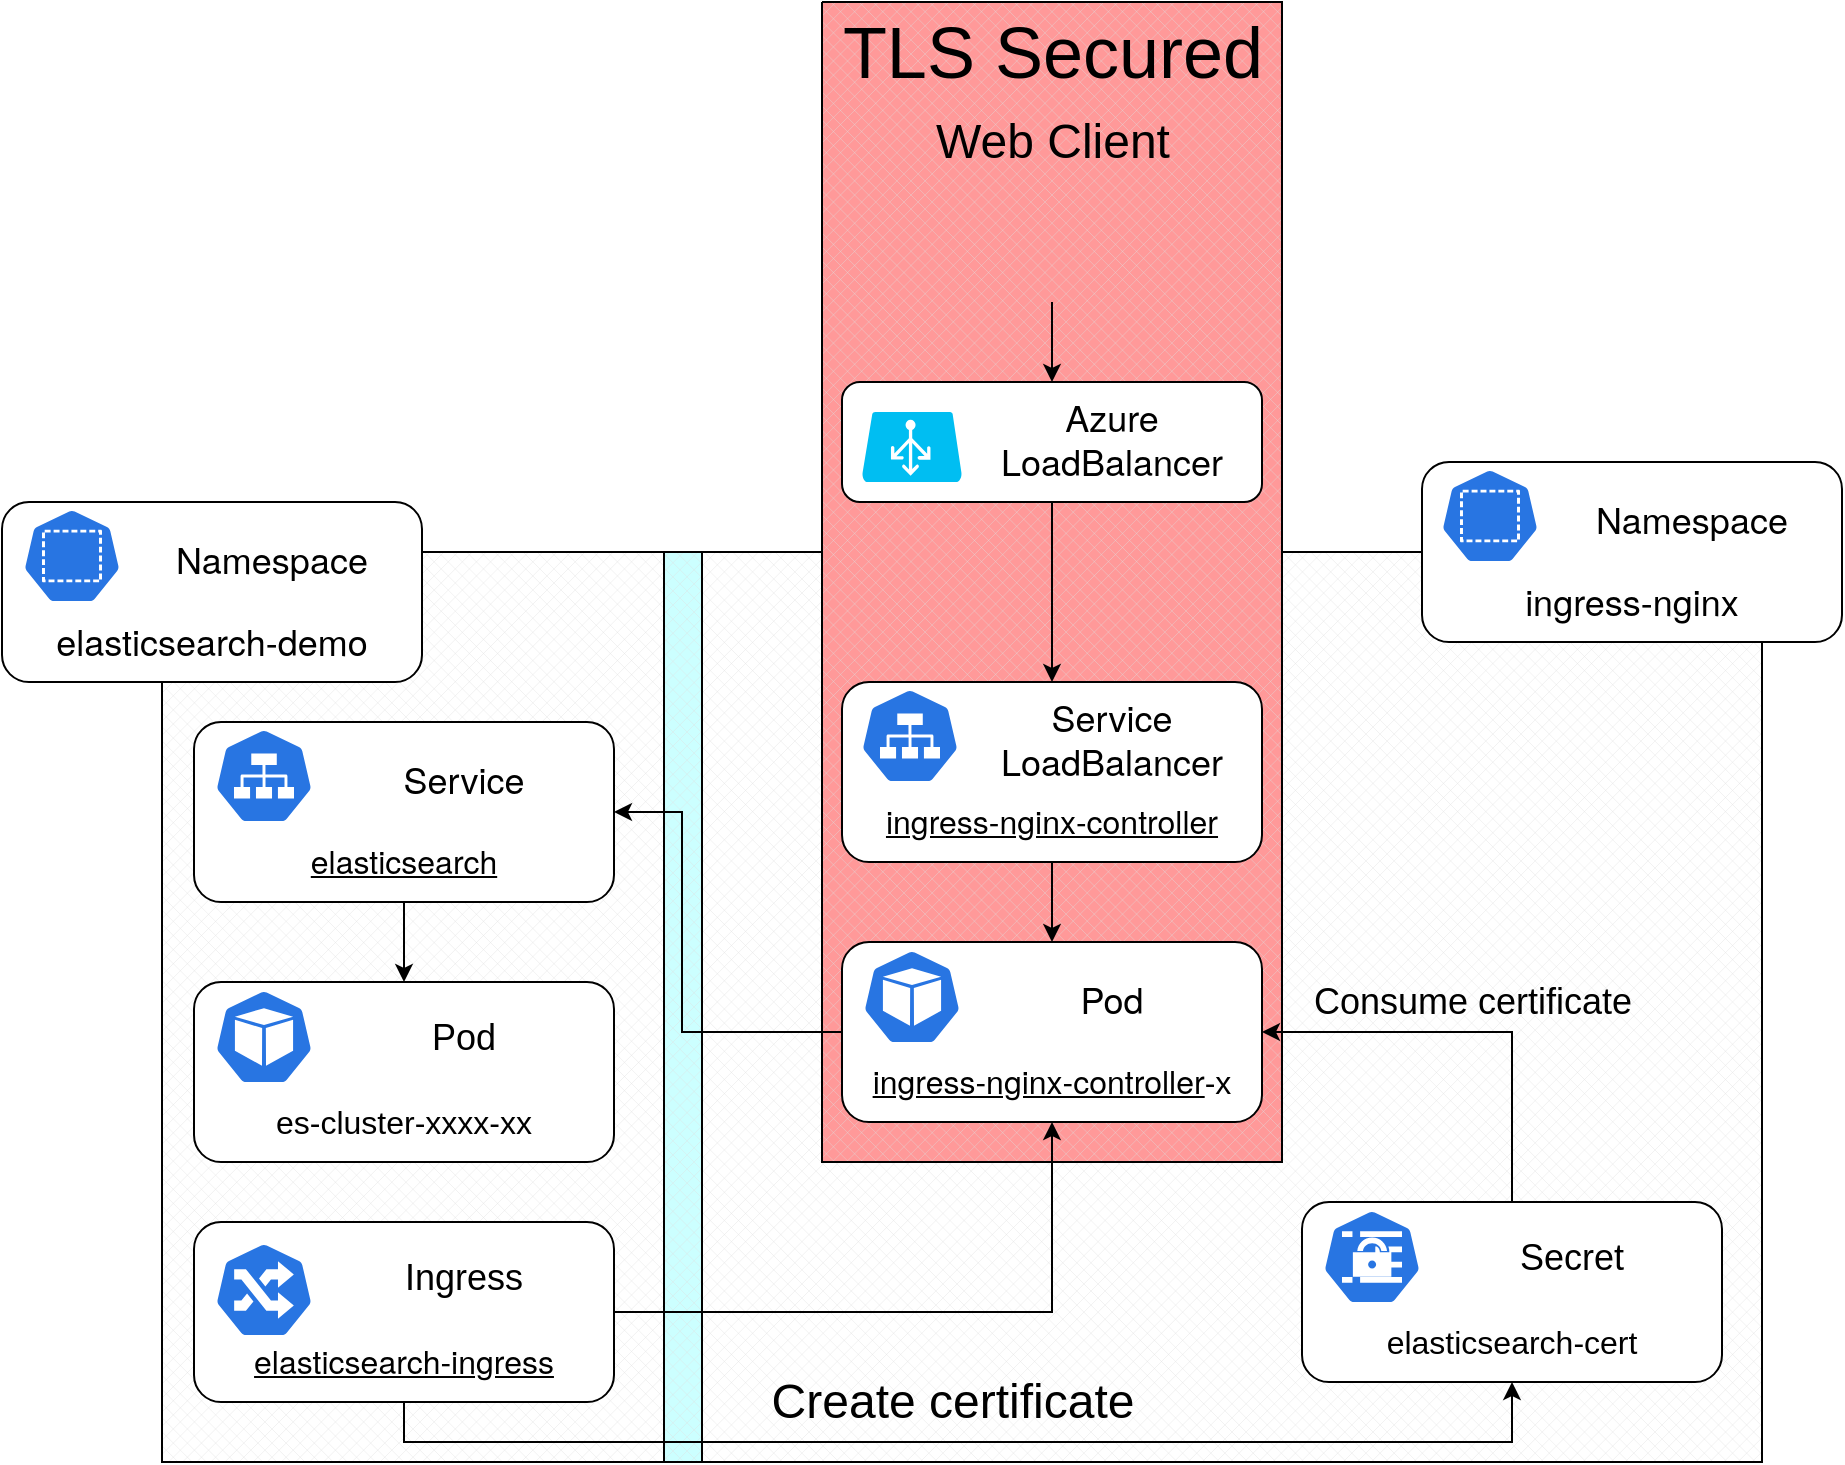<mxfile version="13.8.8" type="device"><diagram id="f106602c-feb2-e66a-4537-3a34d633f6aa" name="Page-1"><mxGraphModel dx="1205" dy="1103" grid="1" gridSize="10" guides="1" tooltips="1" connect="1" arrows="1" fold="1" page="1" pageScale="1" pageWidth="1169" pageHeight="827" background="#ffffff" math="0" shadow="0"><root><mxCell id="0"/><mxCell id="1" parent="0"/><mxCell id="qlWul1F0gN1SjXc7FqeV-1132" value="" style="verticalLabelPosition=bottom;verticalAlign=top;html=1;shape=mxgraph.basic.patternFillRect;fillStyle=diagGrid;step=5;fillStrokeWidth=0.2;fillStrokeColor=#dddddd;fillColor=#CCFFFF;" vertex="1" parent="1"><mxGeometry x="1260" y="645" width="800" height="455" as="geometry"/></mxCell><mxCell id="qlWul1F0gN1SjXc7FqeV-1127" value="" style="verticalLabelPosition=bottom;verticalAlign=top;html=1;shape=mxgraph.basic.patternFillRect;fillStyle=diagGrid;step=5;fillStrokeWidth=0.2;fillStrokeColor=#dddddd;" vertex="1" parent="1"><mxGeometry x="1530" y="645" width="530" height="455" as="geometry"/></mxCell><mxCell id="qlWul1F0gN1SjXc7FqeV-1128" value="" style="verticalLabelPosition=bottom;verticalAlign=top;html=1;shape=mxgraph.basic.patternFillRect;fillStyle=diagGrid;step=5;fillStrokeWidth=0.2;fillStrokeColor=#dddddd;fillColor=#FF9999;" vertex="1" parent="1"><mxGeometry x="1590" y="370" width="230" height="580" as="geometry"/></mxCell><mxCell id="qlWul1F0gN1SjXc7FqeV-1047" value="" style="verticalLabelPosition=bottom;verticalAlign=top;html=1;shape=mxgraph.basic.patternFillRect;fillStyle=diagGrid;step=5;fillStrokeWidth=0.2;fillStrokeColor=#dddddd;" vertex="1" parent="1"><mxGeometry x="1260" y="645" width="251" height="455" as="geometry"/></mxCell><mxCell id="qlWul1F0gN1SjXc7FqeV-1048" value="" style="group" vertex="1" connectable="0" parent="1"><mxGeometry x="1600" y="710" width="210" height="90" as="geometry"/></mxCell><mxCell id="qlWul1F0gN1SjXc7FqeV-1049" value="" style="rounded=1;whiteSpace=wrap;html=1;" vertex="1" parent="qlWul1F0gN1SjXc7FqeV-1048"><mxGeometry width="210" height="90" as="geometry"/></mxCell><mxCell id="qlWul1F0gN1SjXc7FqeV-1050" value="&lt;span style=&quot;font-family: &amp;#34;helvetica neue&amp;#34; , &amp;#34;helvetica&amp;#34; , &amp;#34;arial&amp;#34; , sans-serif ; font-size: 18px ; text-align: left ; background-color: rgb(255 , 255 , 255)&quot;&gt;Service&lt;br&gt;LoadBalancer&lt;br&gt;&lt;/span&gt;" style="text;html=1;strokeColor=none;fillColor=none;align=center;verticalAlign=middle;whiteSpace=wrap;rounded=0;" vertex="1" parent="qlWul1F0gN1SjXc7FqeV-1048"><mxGeometry x="70" y="17.5" width="130" height="20" as="geometry"/></mxCell><mxCell id="qlWul1F0gN1SjXc7FqeV-1051" value="&lt;div style=&quot;text-align: left&quot;&gt;&lt;a href=&quot;http://localhost:8001/ingress-nginx/Service/ingress-nginx-controller&quot; class=&quot;ServiceColor EntityReference&quot; style=&quot;box-sizing: border-box ; background-color: rgb(255 , 255 , 255) ; font-family: &amp;quot;helvetica neue&amp;quot; , &amp;quot;helvetica&amp;quot; , &amp;quot;arial&amp;quot; , sans-serif ; color: black&quot;&gt;ingress-nginx-controller&lt;/a&gt;&lt;br&gt;&lt;/div&gt;" style="text;html=1;strokeColor=none;fillColor=none;align=center;verticalAlign=middle;whiteSpace=wrap;rounded=0;fontSize=16;" vertex="1" parent="qlWul1F0gN1SjXc7FqeV-1048"><mxGeometry x="10" y="60" width="190" height="20" as="geometry"/></mxCell><mxCell id="qlWul1F0gN1SjXc7FqeV-1052" value="" style="html=1;dashed=0;whitespace=wrap;fillColor=#2875E2;strokeColor=#ffffff;points=[[0.005,0.63,0],[0.1,0.2,0],[0.9,0.2,0],[0.5,0,0],[0.995,0.63,0],[0.72,0.99,0],[0.5,1,0],[0.28,0.99,0]];shape=mxgraph.kubernetes.icon;prIcon=svc" vertex="1" parent="qlWul1F0gN1SjXc7FqeV-1048"><mxGeometry x="9" y="3" width="50" height="48" as="geometry"/></mxCell><mxCell id="qlWul1F0gN1SjXc7FqeV-1053" value="" style="group" vertex="1" connectable="0" parent="1"><mxGeometry x="1600" y="840" width="210" height="90" as="geometry"/></mxCell><mxCell id="qlWul1F0gN1SjXc7FqeV-1054" value="" style="rounded=1;whiteSpace=wrap;html=1;" vertex="1" parent="qlWul1F0gN1SjXc7FqeV-1053"><mxGeometry width="210" height="90" as="geometry"/></mxCell><mxCell id="qlWul1F0gN1SjXc7FqeV-1055" value="&lt;span style=&quot;font-family: &amp;#34;helvetica neue&amp;#34; , &amp;#34;helvetica&amp;#34; , &amp;#34;arial&amp;#34; , sans-serif ; font-size: 18px ; text-align: left ; background-color: rgb(255 , 255 , 255)&quot;&gt;Pod&lt;br&gt;&lt;/span&gt;" style="text;html=1;strokeColor=none;fillColor=none;align=center;verticalAlign=middle;whiteSpace=wrap;rounded=0;" vertex="1" parent="qlWul1F0gN1SjXc7FqeV-1053"><mxGeometry x="70" y="17.5" width="130" height="20" as="geometry"/></mxCell><mxCell id="qlWul1F0gN1SjXc7FqeV-1056" value="&lt;div style=&quot;text-align: left&quot;&gt;&lt;a href=&quot;http://localhost:8001/ingress-nginx/Service/ingress-nginx-controller&quot; class=&quot;ServiceColor EntityReference&quot; style=&quot;box-sizing: border-box ; background-color: rgb(255 , 255 , 255) ; font-family: &amp;quot;helvetica neue&amp;quot; , &amp;quot;helvetica&amp;quot; , &amp;quot;arial&amp;quot; , sans-serif ; color: black&quot;&gt;ingress-nginx-controller&lt;/a&gt;-x&lt;br&gt;&lt;/div&gt;" style="text;html=1;strokeColor=none;fillColor=none;align=center;verticalAlign=middle;whiteSpace=wrap;rounded=0;fontSize=16;" vertex="1" parent="qlWul1F0gN1SjXc7FqeV-1053"><mxGeometry x="10" y="60" width="190" height="20" as="geometry"/></mxCell><mxCell id="qlWul1F0gN1SjXc7FqeV-1057" value="" style="html=1;dashed=0;whitespace=wrap;fillColor=#2875E2;strokeColor=#ffffff;points=[[0.005,0.63,0],[0.1,0.2,0],[0.9,0.2,0],[0.5,0,0],[0.995,0.63,0],[0.72,0.99,0],[0.5,1,0],[0.28,0.99,0]];shape=mxgraph.kubernetes.icon;prIcon=pod" vertex="1" parent="qlWul1F0gN1SjXc7FqeV-1053"><mxGeometry x="10" y="3.5" width="50" height="48" as="geometry"/></mxCell><mxCell id="qlWul1F0gN1SjXc7FqeV-1058" value="" style="group" vertex="1" connectable="0" parent="1"><mxGeometry x="1600" y="560" width="210" height="60" as="geometry"/></mxCell><mxCell id="qlWul1F0gN1SjXc7FqeV-1059" value="" style="rounded=1;whiteSpace=wrap;html=1;" vertex="1" parent="qlWul1F0gN1SjXc7FqeV-1058"><mxGeometry width="210" height="60" as="geometry"/></mxCell><mxCell id="qlWul1F0gN1SjXc7FqeV-1060" value="&lt;span style=&quot;font-family: &amp;#34;helvetica neue&amp;#34; , &amp;#34;helvetica&amp;#34; , &amp;#34;arial&amp;#34; , sans-serif ; font-size: 18px ; text-align: left ; background-color: rgb(255 , 255 , 255)&quot;&gt;Azure&lt;br&gt;LoadBalancer&lt;br&gt;&lt;/span&gt;" style="text;html=1;strokeColor=none;fillColor=none;align=center;verticalAlign=middle;whiteSpace=wrap;rounded=0;" vertex="1" parent="qlWul1F0gN1SjXc7FqeV-1058"><mxGeometry x="70" y="17.5" width="130" height="20" as="geometry"/></mxCell><mxCell id="qlWul1F0gN1SjXc7FqeV-1061" value="" style="verticalLabelPosition=bottom;html=1;verticalAlign=top;align=center;strokeColor=none;fillColor=#00BEF2;shape=mxgraph.azure.azure_load_balancer;" vertex="1" parent="qlWul1F0gN1SjXc7FqeV-1058"><mxGeometry x="10" y="15" width="50" height="35" as="geometry"/></mxCell><mxCell id="qlWul1F0gN1SjXc7FqeV-1062" style="edgeStyle=orthogonalEdgeStyle;rounded=0;orthogonalLoop=1;jettySize=auto;html=1;exitX=0.5;exitY=1;exitDx=0;exitDy=0;entryX=0.5;entryY=0;entryDx=0;entryDy=0;" edge="1" parent="1" source="qlWul1F0gN1SjXc7FqeV-1059" target="qlWul1F0gN1SjXc7FqeV-1049"><mxGeometry relative="1" as="geometry"/></mxCell><mxCell id="qlWul1F0gN1SjXc7FqeV-1063" style="edgeStyle=orthogonalEdgeStyle;rounded=0;orthogonalLoop=1;jettySize=auto;html=1;exitX=0.5;exitY=1;exitDx=0;exitDy=0;" edge="1" parent="1" source="qlWul1F0gN1SjXc7FqeV-1049" target="qlWul1F0gN1SjXc7FqeV-1054"><mxGeometry relative="1" as="geometry"/></mxCell><mxCell id="qlWul1F0gN1SjXc7FqeV-1064" value="" style="group" vertex="1" connectable="0" parent="1"><mxGeometry x="1276" y="730" width="210" height="90" as="geometry"/></mxCell><mxCell id="qlWul1F0gN1SjXc7FqeV-1065" value="" style="rounded=1;whiteSpace=wrap;html=1;" vertex="1" parent="qlWul1F0gN1SjXc7FqeV-1064"><mxGeometry width="210" height="90" as="geometry"/></mxCell><mxCell id="qlWul1F0gN1SjXc7FqeV-1066" value="&lt;span style=&quot;font-family: &amp;#34;helvetica neue&amp;#34; , &amp;#34;helvetica&amp;#34; , &amp;#34;arial&amp;#34; , sans-serif ; font-size: 18px ; text-align: left ; background-color: rgb(255 , 255 , 255)&quot;&gt;Service&lt;br&gt;&lt;/span&gt;" style="text;html=1;strokeColor=none;fillColor=none;align=center;verticalAlign=middle;whiteSpace=wrap;rounded=0;" vertex="1" parent="qlWul1F0gN1SjXc7FqeV-1064"><mxGeometry x="70" y="17.5" width="130" height="20" as="geometry"/></mxCell><mxCell id="qlWul1F0gN1SjXc7FqeV-1067" value="&lt;div style=&quot;text-align: left&quot;&gt;&lt;a href=&quot;http://localhost:8001/elasticsearch-demo/Service/elasticsearch&quot; class=&quot;ServiceColor EntityReference&quot; style=&quot;box-sizing: border-box ; background-color: rgb(255 , 255 , 255) ; font-family: &amp;quot;helvetica neue&amp;quot; , &amp;quot;helvetica&amp;quot; , &amp;quot;arial&amp;quot; , sans-serif ; color: black&quot;&gt;elasticsearch&lt;/a&gt;&lt;br&gt;&lt;/div&gt;" style="text;html=1;strokeColor=none;fillColor=none;align=center;verticalAlign=middle;whiteSpace=wrap;rounded=0;fontSize=16;" vertex="1" parent="qlWul1F0gN1SjXc7FqeV-1064"><mxGeometry x="10" y="60" width="190" height="20" as="geometry"/></mxCell><mxCell id="qlWul1F0gN1SjXc7FqeV-1068" value="" style="html=1;dashed=0;whitespace=wrap;fillColor=#2875E2;strokeColor=#ffffff;points=[[0.005,0.63,0],[0.1,0.2,0],[0.9,0.2,0],[0.5,0,0],[0.995,0.63,0],[0.72,0.99,0],[0.5,1,0],[0.28,0.99,0]];shape=mxgraph.kubernetes.icon;prIcon=svc" vertex="1" parent="qlWul1F0gN1SjXc7FqeV-1064"><mxGeometry x="10" y="3" width="50" height="48" as="geometry"/></mxCell><mxCell id="qlWul1F0gN1SjXc7FqeV-1075" value="" style="group" vertex="1" connectable="0" parent="1"><mxGeometry x="1180" y="620" width="210" height="90" as="geometry"/></mxCell><mxCell id="qlWul1F0gN1SjXc7FqeV-1076" value="" style="rounded=1;whiteSpace=wrap;html=1;" vertex="1" parent="qlWul1F0gN1SjXc7FqeV-1075"><mxGeometry width="210" height="90" as="geometry"/></mxCell><mxCell id="qlWul1F0gN1SjXc7FqeV-1077" value="&lt;span style=&quot;font-family: &amp;#34;helvetica neue&amp;#34; , &amp;#34;helvetica&amp;#34; , &amp;#34;arial&amp;#34; , sans-serif ; font-size: 18px ; text-align: left ; background-color: rgb(255 , 255 , 255)&quot;&gt;Namespace&lt;/span&gt;" style="text;html=1;strokeColor=none;fillColor=none;align=center;verticalAlign=middle;whiteSpace=wrap;rounded=0;" vertex="1" parent="qlWul1F0gN1SjXc7FqeV-1075"><mxGeometry x="70" y="17.5" width="130" height="20" as="geometry"/></mxCell><mxCell id="qlWul1F0gN1SjXc7FqeV-1078" value="&lt;div style=&quot;text-align: left&quot;&gt;&lt;span style=&quot;font-family: &amp;#34;helvetica neue&amp;#34; , &amp;#34;helvetica&amp;#34; , &amp;#34;arial&amp;#34; , sans-serif ; font-size: 18px ; background-color: rgb(255 , 255 , 255)&quot;&gt;elasticsearch-demo&lt;/span&gt;&lt;br&gt;&lt;/div&gt;" style="text;html=1;strokeColor=none;fillColor=none;align=center;verticalAlign=middle;whiteSpace=wrap;rounded=0;fontSize=16;" vertex="1" parent="qlWul1F0gN1SjXc7FqeV-1075"><mxGeometry x="10" y="60" width="190" height="20" as="geometry"/></mxCell><mxCell id="qlWul1F0gN1SjXc7FqeV-1079" value="" style="html=1;dashed=0;whitespace=wrap;fillColor=#2875E2;strokeColor=#ffffff;points=[[0.005,0.63,0],[0.1,0.2,0],[0.9,0.2,0],[0.5,0,0],[0.995,0.63,0],[0.72,0.99,0],[0.5,1,0],[0.28,0.99,0]];shape=mxgraph.kubernetes.icon;prIcon=ns" vertex="1" parent="qlWul1F0gN1SjXc7FqeV-1075"><mxGeometry x="10" y="3" width="50" height="48" as="geometry"/></mxCell><mxCell id="qlWul1F0gN1SjXc7FqeV-1081" style="edgeStyle=orthogonalEdgeStyle;rounded=0;orthogonalLoop=1;jettySize=auto;html=1;entryX=0.5;entryY=1;entryDx=0;entryDy=0;" edge="1" parent="1" source="qlWul1F0gN1SjXc7FqeV-1098" target="qlWul1F0gN1SjXc7FqeV-1054"><mxGeometry relative="1" as="geometry"><mxPoint x="1410" y="1085" as="sourcePoint"/></mxGeometry></mxCell><mxCell id="qlWul1F0gN1SjXc7FqeV-1092" value="" style="group" vertex="1" connectable="0" parent="1"><mxGeometry x="1890" y="600" width="210" height="90" as="geometry"/></mxCell><mxCell id="qlWul1F0gN1SjXc7FqeV-1093" value="" style="rounded=1;whiteSpace=wrap;html=1;" vertex="1" parent="qlWul1F0gN1SjXc7FqeV-1092"><mxGeometry width="210" height="90" as="geometry"/></mxCell><mxCell id="qlWul1F0gN1SjXc7FqeV-1094" value="&lt;span style=&quot;font-family: &amp;#34;helvetica neue&amp;#34; , &amp;#34;helvetica&amp;#34; , &amp;#34;arial&amp;#34; , sans-serif ; font-size: 18px ; text-align: left ; background-color: rgb(255 , 255 , 255)&quot;&gt;Namespace&lt;/span&gt;" style="text;html=1;strokeColor=none;fillColor=none;align=center;verticalAlign=middle;whiteSpace=wrap;rounded=0;" vertex="1" parent="qlWul1F0gN1SjXc7FqeV-1092"><mxGeometry x="70" y="17.5" width="130" height="20" as="geometry"/></mxCell><mxCell id="qlWul1F0gN1SjXc7FqeV-1095" value="&lt;div style=&quot;text-align: left&quot;&gt;&lt;span style=&quot;font-family: &amp;#34;helvetica neue&amp;#34; , &amp;#34;helvetica&amp;#34; , &amp;#34;arial&amp;#34; , sans-serif ; font-size: 18px ; background-color: rgb(255 , 255 , 255)&quot;&gt;ingress-nginx&lt;/span&gt;&lt;br&gt;&lt;/div&gt;" style="text;html=1;strokeColor=none;fillColor=none;align=center;verticalAlign=middle;whiteSpace=wrap;rounded=0;fontSize=16;" vertex="1" parent="qlWul1F0gN1SjXc7FqeV-1092"><mxGeometry x="10" y="60" width="190" height="20" as="geometry"/></mxCell><mxCell id="qlWul1F0gN1SjXc7FqeV-1096" value="" style="html=1;dashed=0;whitespace=wrap;fillColor=#2875E2;strokeColor=#ffffff;points=[[0.005,0.63,0],[0.1,0.2,0],[0.9,0.2,0],[0.5,0,0],[0.995,0.63,0],[0.72,0.99,0],[0.5,1,0],[0.28,0.99,0]];shape=mxgraph.kubernetes.icon;prIcon=ns" vertex="1" parent="qlWul1F0gN1SjXc7FqeV-1092"><mxGeometry x="9" y="3" width="50" height="48" as="geometry"/></mxCell><mxCell id="qlWul1F0gN1SjXc7FqeV-1102" style="edgeStyle=orthogonalEdgeStyle;rounded=0;orthogonalLoop=1;jettySize=auto;html=1;exitX=0;exitY=0.5;exitDx=0;exitDy=0;entryX=1;entryY=0.5;entryDx=0;entryDy=0;" edge="1" parent="1" source="qlWul1F0gN1SjXc7FqeV-1054" target="qlWul1F0gN1SjXc7FqeV-1065"><mxGeometry relative="1" as="geometry"><mxPoint x="1490" y="480" as="targetPoint"/><Array as="points"><mxPoint x="1520" y="885"/><mxPoint x="1520" y="775"/></Array></mxGeometry></mxCell><mxCell id="qlWul1F0gN1SjXc7FqeV-1105" value="" style="group" vertex="1" connectable="0" parent="1"><mxGeometry x="1640" y="430" width="130" height="90" as="geometry"/></mxCell><mxCell id="qlWul1F0gN1SjXc7FqeV-1103" value="" style="shape=image;html=1;verticalAlign=top;verticalLabelPosition=bottom;labelBackgroundColor=#ffffff;imageAspect=0;aspect=fixed;image=https://cdn3.iconfinder.com/data/icons/logos-brands-3/24/logo_brand_brands_logos_chrome-128.png" vertex="1" parent="qlWul1F0gN1SjXc7FqeV-1105"><mxGeometry x="35" y="30" width="60" height="60" as="geometry"/></mxCell><mxCell id="qlWul1F0gN1SjXc7FqeV-1104" value="&lt;font style=&quot;font-size: 24px&quot;&gt;Web Client&lt;/font&gt;" style="text;html=1;align=center;verticalAlign=middle;resizable=0;points=[];autosize=1;" vertex="1" parent="qlWul1F0gN1SjXc7FqeV-1105"><mxGeometry width="130" height="20" as="geometry"/></mxCell><mxCell id="qlWul1F0gN1SjXc7FqeV-1107" style="edgeStyle=orthogonalEdgeStyle;rounded=0;orthogonalLoop=1;jettySize=auto;html=1;exitX=0.5;exitY=1;exitDx=0;exitDy=0;entryX=0.5;entryY=0;entryDx=0;entryDy=0;" edge="1" parent="1" source="qlWul1F0gN1SjXc7FqeV-1103" target="qlWul1F0gN1SjXc7FqeV-1059"><mxGeometry relative="1" as="geometry"/></mxCell><mxCell id="qlWul1F0gN1SjXc7FqeV-1097" value="" style="group" vertex="1" connectable="0" parent="1"><mxGeometry x="1276" y="980" width="210" height="90" as="geometry"/></mxCell><mxCell id="qlWul1F0gN1SjXc7FqeV-1098" value="" style="rounded=1;whiteSpace=wrap;html=1;" vertex="1" parent="qlWul1F0gN1SjXc7FqeV-1097"><mxGeometry width="210" height="90" as="geometry"/></mxCell><mxCell id="qlWul1F0gN1SjXc7FqeV-1099" value="&lt;font style=&quot;font-size: 18px&quot;&gt;Ingress&lt;/font&gt;" style="text;html=1;strokeColor=none;fillColor=none;align=center;verticalAlign=middle;whiteSpace=wrap;rounded=0;" vertex="1" parent="qlWul1F0gN1SjXc7FqeV-1097"><mxGeometry x="70" y="17.5" width="130" height="20" as="geometry"/></mxCell><mxCell id="qlWul1F0gN1SjXc7FqeV-1100" value="&lt;div style=&quot;text-align: left&quot;&gt;&lt;a href=&quot;http://localhost:8001/elasticsearch-demo/Ingress/elasticsearch-ingress&quot; class=&quot;IngressColor EntityReference&quot; style=&quot;box-sizing: border-box ; background-color: rgb(255 , 255 , 255) ; font-family: &amp;quot;helvetica neue&amp;quot; , &amp;quot;helvetica&amp;quot; , &amp;quot;arial&amp;quot; , sans-serif ; color: black&quot;&gt;elasticsearch-ingress&lt;/a&gt;&lt;br&gt;&lt;/div&gt;" style="text;html=1;strokeColor=none;fillColor=none;align=center;verticalAlign=middle;whiteSpace=wrap;rounded=0;fontSize=16;" vertex="1" parent="qlWul1F0gN1SjXc7FqeV-1097"><mxGeometry x="10" y="60" width="190" height="20" as="geometry"/></mxCell><mxCell id="qlWul1F0gN1SjXc7FqeV-1101" value="" style="html=1;dashed=0;whitespace=wrap;fillColor=#2875E2;strokeColor=#ffffff;points=[[0.005,0.63,0],[0.1,0.2,0],[0.9,0.2,0],[0.5,0,0],[0.995,0.63,0],[0.72,0.99,0],[0.5,1,0],[0.28,0.99,0]];shape=mxgraph.kubernetes.icon;prIcon=ing" vertex="1" parent="qlWul1F0gN1SjXc7FqeV-1097"><mxGeometry x="10" y="10" width="50" height="48" as="geometry"/></mxCell><mxCell id="qlWul1F0gN1SjXc7FqeV-1108" value="" style="group" vertex="1" connectable="0" parent="1"><mxGeometry x="1276" y="860" width="210" height="90" as="geometry"/></mxCell><mxCell id="qlWul1F0gN1SjXc7FqeV-1088" value="" style="rounded=1;whiteSpace=wrap;html=1;" vertex="1" parent="qlWul1F0gN1SjXc7FqeV-1108"><mxGeometry width="210" height="90" as="geometry"/></mxCell><mxCell id="qlWul1F0gN1SjXc7FqeV-1089" value="&lt;font style=&quot;font-size: 18px&quot;&gt;Pod&lt;/font&gt;" style="text;html=1;strokeColor=none;fillColor=none;align=center;verticalAlign=middle;whiteSpace=wrap;rounded=0;" vertex="1" parent="qlWul1F0gN1SjXc7FqeV-1108"><mxGeometry x="70" y="17.5" width="130" height="20" as="geometry"/></mxCell><mxCell id="qlWul1F0gN1SjXc7FqeV-1090" value="&lt;div style=&quot;text-align: left&quot;&gt;es-cluster-xxxx-xx&lt;/div&gt;" style="text;html=1;strokeColor=none;fillColor=none;align=center;verticalAlign=middle;whiteSpace=wrap;rounded=0;fontSize=16;" vertex="1" parent="qlWul1F0gN1SjXc7FqeV-1108"><mxGeometry x="10" y="60" width="190" height="20" as="geometry"/></mxCell><mxCell id="qlWul1F0gN1SjXc7FqeV-1091" value="" style="html=1;dashed=0;whitespace=wrap;fillColor=#2875E2;strokeColor=#ffffff;points=[[0.005,0.63,0],[0.1,0.2,0],[0.9,0.2,0],[0.5,0,0],[0.995,0.63,0],[0.72,0.99,0],[0.5,1,0],[0.28,0.99,0]];shape=mxgraph.kubernetes.icon;prIcon=pod" vertex="1" parent="qlWul1F0gN1SjXc7FqeV-1108"><mxGeometry x="10" y="3.5" width="50" height="48" as="geometry"/></mxCell><mxCell id="qlWul1F0gN1SjXc7FqeV-1109" style="edgeStyle=orthogonalEdgeStyle;rounded=0;orthogonalLoop=1;jettySize=auto;html=1;exitX=0.5;exitY=1;exitDx=0;exitDy=0;" edge="1" parent="1" source="qlWul1F0gN1SjXc7FqeV-1065" target="qlWul1F0gN1SjXc7FqeV-1088"><mxGeometry relative="1" as="geometry"/></mxCell><mxCell id="qlWul1F0gN1SjXc7FqeV-1116" value="" style="group" vertex="1" connectable="0" parent="1"><mxGeometry x="1830" y="970" width="210" height="90" as="geometry"/></mxCell><mxCell id="qlWul1F0gN1SjXc7FqeV-1117" value="" style="rounded=1;whiteSpace=wrap;html=1;" vertex="1" parent="qlWul1F0gN1SjXc7FqeV-1116"><mxGeometry width="210" height="90" as="geometry"/></mxCell><mxCell id="qlWul1F0gN1SjXc7FqeV-1118" value="&lt;font style=&quot;font-size: 18px&quot;&gt;Secret&lt;/font&gt;" style="text;html=1;strokeColor=none;fillColor=none;align=center;verticalAlign=middle;whiteSpace=wrap;rounded=0;" vertex="1" parent="qlWul1F0gN1SjXc7FqeV-1116"><mxGeometry x="70" y="17.5" width="130" height="20" as="geometry"/></mxCell><mxCell id="qlWul1F0gN1SjXc7FqeV-1119" value="&lt;div style=&quot;text-align: left&quot;&gt;elasticsearch-cert&lt;/div&gt;" style="text;html=1;strokeColor=none;fillColor=none;align=center;verticalAlign=middle;whiteSpace=wrap;rounded=0;fontSize=16;" vertex="1" parent="qlWul1F0gN1SjXc7FqeV-1116"><mxGeometry x="10" y="60" width="190" height="20" as="geometry"/></mxCell><mxCell id="qlWul1F0gN1SjXc7FqeV-1121" value="" style="html=1;dashed=0;whitespace=wrap;fillColor=#2875E2;strokeColor=#ffffff;points=[[0.005,0.63,0],[0.1,0.2,0],[0.9,0.2,0],[0.5,0,0],[0.995,0.63,0],[0.72,0.99,0],[0.5,1,0],[0.28,0.99,0]];shape=mxgraph.kubernetes.icon;prIcon=secret" vertex="1" parent="qlWul1F0gN1SjXc7FqeV-1116"><mxGeometry x="10" y="3.5" width="50" height="48" as="geometry"/></mxCell><mxCell id="qlWul1F0gN1SjXc7FqeV-1124" style="edgeStyle=orthogonalEdgeStyle;rounded=0;orthogonalLoop=1;jettySize=auto;html=1;exitX=0.5;exitY=1;exitDx=0;exitDy=0;entryX=0.5;entryY=1;entryDx=0;entryDy=0;" edge="1" parent="1" source="qlWul1F0gN1SjXc7FqeV-1098" target="qlWul1F0gN1SjXc7FqeV-1117"><mxGeometry relative="1" as="geometry"><mxPoint x="1915.6" y="1180" as="targetPoint"/></mxGeometry></mxCell><mxCell id="qlWul1F0gN1SjXc7FqeV-1125" value="&lt;font style=&quot;font-size: 24px&quot;&gt;Create certificate&lt;/font&gt;" style="text;html=1;align=center;verticalAlign=middle;resizable=0;points=[];autosize=1;" vertex="1" parent="1"><mxGeometry x="1555" y="1060" width="200" height="20" as="geometry"/></mxCell><mxCell id="qlWul1F0gN1SjXc7FqeV-1126" value="&lt;font style=&quot;font-size: 18px&quot;&gt;Consume certificate&lt;/font&gt;" style="text;html=1;align=center;verticalAlign=middle;resizable=0;points=[];autosize=1;" vertex="1" parent="1"><mxGeometry x="1830" y="860" width="170" height="20" as="geometry"/></mxCell><mxCell id="qlWul1F0gN1SjXc7FqeV-1129" style="edgeStyle=orthogonalEdgeStyle;rounded=0;orthogonalLoop=1;jettySize=auto;html=1;exitX=0.5;exitY=0;exitDx=0;exitDy=0;entryX=1;entryY=0.5;entryDx=0;entryDy=0;" edge="1" parent="1" source="qlWul1F0gN1SjXc7FqeV-1117" target="qlWul1F0gN1SjXc7FqeV-1054"><mxGeometry relative="1" as="geometry"/></mxCell><mxCell id="qlWul1F0gN1SjXc7FqeV-1130" value="&lt;font style=&quot;font-size: 36px&quot;&gt;TLS Secured&lt;/font&gt;" style="text;html=1;align=center;verticalAlign=middle;resizable=0;points=[];autosize=1;" vertex="1" parent="1"><mxGeometry x="1590" y="380" width="230" height="30" as="geometry"/></mxCell></root></mxGraphModel></diagram></mxfile>